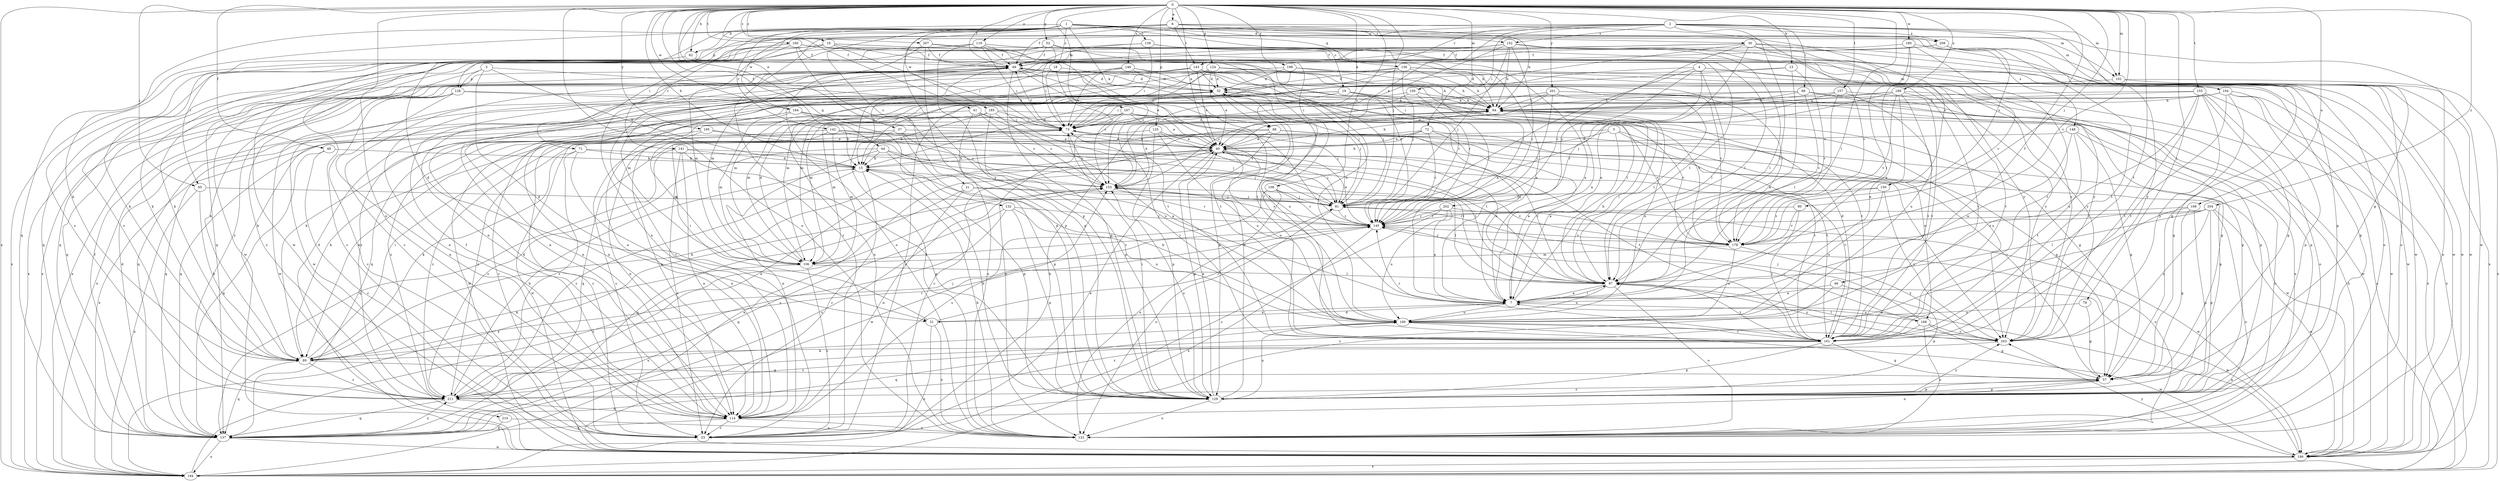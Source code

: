 strict digraph  {
0;
1;
2;
3;
4;
5;
6;
7;
13;
15;
16;
18;
19;
21;
23;
30;
31;
32;
37;
40;
41;
44;
46;
48;
49;
52;
57;
62;
64;
65;
66;
71;
72;
73;
78;
80;
81;
88;
89;
97;
100;
102;
104;
106;
108;
114;
119;
122;
124;
125;
128;
129;
132;
136;
137;
139;
141;
142;
143;
145;
146;
148;
150;
152;
153;
155;
157;
160;
161;
166;
167;
168;
169;
178;
180;
184;
185;
186;
189;
194;
195;
198;
201;
202;
203;
204;
207;
208;
210;
211;
0 -> 6  [label=a];
0 -> 13  [label=b];
0 -> 15  [label=b];
0 -> 16  [label=c];
0 -> 37  [label=e];
0 -> 40  [label=e];
0 -> 41  [label=f];
0 -> 44  [label=f];
0 -> 46  [label=f];
0 -> 48  [label=f];
0 -> 49  [label=f];
0 -> 52  [label=g];
0 -> 62  [label=h];
0 -> 65  [label=i];
0 -> 78  [label=j];
0 -> 80  [label=j];
0 -> 81  [label=j];
0 -> 88  [label=k];
0 -> 97  [label=l];
0 -> 100  [label=m];
0 -> 102  [label=m];
0 -> 108  [label=n];
0 -> 114  [label=n];
0 -> 119  [label=o];
0 -> 122  [label=o];
0 -> 124  [label=p];
0 -> 125  [label=p];
0 -> 132  [label=q];
0 -> 146  [label=s];
0 -> 155  [label=t];
0 -> 157  [label=t];
0 -> 160  [label=t];
0 -> 161  [label=t];
0 -> 166  [label=u];
0 -> 167  [label=u];
0 -> 178  [label=v];
0 -> 180  [label=w];
0 -> 184  [label=w];
0 -> 189  [label=x];
0 -> 194  [label=x];
0 -> 195  [label=y];
0 -> 198  [label=y];
0 -> 201  [label=y];
0 -> 204  [label=z];
0 -> 207  [label=z];
1 -> 18  [label=c];
1 -> 19  [label=c];
1 -> 21  [label=c];
1 -> 30  [label=d];
1 -> 31  [label=d];
1 -> 62  [label=h];
1 -> 88  [label=k];
1 -> 89  [label=k];
1 -> 102  [label=m];
1 -> 128  [label=p];
1 -> 136  [label=q];
1 -> 139  [label=r];
1 -> 141  [label=r];
1 -> 142  [label=r];
1 -> 148  [label=s];
1 -> 150  [label=s];
1 -> 184  [label=w];
1 -> 185  [label=w];
1 -> 186  [label=w];
1 -> 208  [label=z];
2 -> 23  [label=c];
2 -> 40  [label=e];
2 -> 57  [label=g];
2 -> 65  [label=i];
2 -> 66  [label=i];
2 -> 71  [label=i];
2 -> 72  [label=i];
2 -> 97  [label=l];
2 -> 102  [label=m];
2 -> 104  [label=m];
2 -> 143  [label=r];
2 -> 150  [label=s];
2 -> 152  [label=s];
2 -> 208  [label=z];
3 -> 15  [label=b];
3 -> 31  [label=d];
3 -> 128  [label=p];
3 -> 161  [label=t];
3 -> 210  [label=z];
4 -> 7  [label=a];
4 -> 73  [label=i];
4 -> 81  [label=j];
4 -> 97  [label=l];
4 -> 104  [label=m];
4 -> 202  [label=y];
4 -> 203  [label=y];
5 -> 7  [label=a];
5 -> 40  [label=e];
5 -> 137  [label=q];
5 -> 161  [label=t];
5 -> 168  [label=u];
6 -> 49  [label=f];
6 -> 64  [label=h];
6 -> 129  [label=p];
6 -> 137  [label=q];
6 -> 143  [label=r];
6 -> 152  [label=s];
6 -> 178  [label=v];
6 -> 186  [label=w];
7 -> 31  [label=d];
7 -> 32  [label=d];
7 -> 64  [label=h];
7 -> 97  [label=l];
7 -> 168  [label=u];
7 -> 169  [label=u];
13 -> 7  [label=a];
13 -> 15  [label=b];
13 -> 32  [label=d];
13 -> 178  [label=v];
15 -> 23  [label=c];
15 -> 153  [label=s];
15 -> 211  [label=z];
16 -> 23  [label=c];
16 -> 49  [label=f];
16 -> 64  [label=h];
16 -> 73  [label=i];
16 -> 89  [label=k];
16 -> 137  [label=q];
16 -> 161  [label=t];
18 -> 15  [label=b];
18 -> 32  [label=d];
18 -> 73  [label=i];
18 -> 153  [label=s];
18 -> 194  [label=x];
19 -> 64  [label=h];
19 -> 73  [label=i];
19 -> 114  [label=n];
19 -> 137  [label=q];
19 -> 161  [label=t];
19 -> 178  [label=v];
21 -> 81  [label=j];
21 -> 97  [label=l];
21 -> 114  [label=n];
21 -> 137  [label=q];
23 -> 40  [label=e];
23 -> 64  [label=h];
30 -> 7  [label=a];
30 -> 49  [label=f];
30 -> 122  [label=o];
30 -> 129  [label=p];
30 -> 137  [label=q];
30 -> 145  [label=r];
30 -> 153  [label=s];
30 -> 186  [label=w];
30 -> 194  [label=x];
31 -> 7  [label=a];
31 -> 73  [label=i];
31 -> 122  [label=o];
31 -> 145  [label=r];
31 -> 194  [label=x];
32 -> 64  [label=h];
32 -> 81  [label=j];
32 -> 89  [label=k];
32 -> 106  [label=m];
32 -> 129  [label=p];
32 -> 169  [label=u];
37 -> 23  [label=c];
37 -> 40  [label=e];
37 -> 89  [label=k];
37 -> 129  [label=p];
37 -> 153  [label=s];
40 -> 15  [label=b];
40 -> 64  [label=h];
40 -> 81  [label=j];
40 -> 89  [label=k];
40 -> 97  [label=l];
40 -> 129  [label=p];
40 -> 161  [label=t];
40 -> 169  [label=u];
41 -> 73  [label=i];
41 -> 122  [label=o];
41 -> 137  [label=q];
41 -> 153  [label=s];
41 -> 169  [label=u];
44 -> 15  [label=b];
44 -> 81  [label=j];
44 -> 97  [label=l];
44 -> 114  [label=n];
44 -> 129  [label=p];
44 -> 211  [label=z];
46 -> 7  [label=a];
46 -> 129  [label=p];
46 -> 211  [label=z];
48 -> 15  [label=b];
48 -> 23  [label=c];
48 -> 137  [label=q];
49 -> 32  [label=d];
49 -> 40  [label=e];
49 -> 97  [label=l];
49 -> 114  [label=n];
49 -> 129  [label=p];
49 -> 137  [label=q];
49 -> 145  [label=r];
49 -> 161  [label=t];
49 -> 178  [label=v];
49 -> 186  [label=w];
49 -> 194  [label=x];
52 -> 7  [label=a];
52 -> 49  [label=f];
52 -> 73  [label=i];
52 -> 89  [label=k];
52 -> 137  [label=q];
52 -> 161  [label=t];
52 -> 203  [label=y];
57 -> 73  [label=i];
57 -> 114  [label=n];
57 -> 129  [label=p];
57 -> 211  [label=z];
62 -> 89  [label=k];
62 -> 145  [label=r];
64 -> 73  [label=i];
64 -> 97  [label=l];
64 -> 122  [label=o];
64 -> 169  [label=u];
64 -> 211  [label=z];
65 -> 81  [label=j];
65 -> 89  [label=k];
65 -> 194  [label=x];
66 -> 64  [label=h];
66 -> 129  [label=p];
66 -> 137  [label=q];
66 -> 153  [label=s];
66 -> 178  [label=v];
66 -> 186  [label=w];
71 -> 15  [label=b];
71 -> 89  [label=k];
71 -> 114  [label=n];
71 -> 161  [label=t];
71 -> 211  [label=z];
72 -> 7  [label=a];
72 -> 15  [label=b];
72 -> 40  [label=e];
72 -> 145  [label=r];
72 -> 203  [label=y];
72 -> 211  [label=z];
73 -> 40  [label=e];
73 -> 49  [label=f];
73 -> 153  [label=s];
73 -> 186  [label=w];
73 -> 194  [label=x];
78 -> 57  [label=g];
78 -> 169  [label=u];
80 -> 145  [label=r];
80 -> 161  [label=t];
80 -> 178  [label=v];
81 -> 122  [label=o];
81 -> 145  [label=r];
81 -> 186  [label=w];
88 -> 23  [label=c];
88 -> 40  [label=e];
88 -> 57  [label=g];
88 -> 129  [label=p];
88 -> 153  [label=s];
88 -> 161  [label=t];
88 -> 211  [label=z];
89 -> 57  [label=g];
89 -> 73  [label=i];
89 -> 81  [label=j];
89 -> 137  [label=q];
89 -> 145  [label=r];
89 -> 211  [label=z];
97 -> 7  [label=a];
97 -> 40  [label=e];
97 -> 122  [label=o];
97 -> 161  [label=t];
97 -> 169  [label=u];
97 -> 186  [label=w];
97 -> 203  [label=y];
100 -> 23  [label=c];
100 -> 64  [label=h];
100 -> 73  [label=i];
100 -> 145  [label=r];
102 -> 106  [label=m];
102 -> 122  [label=o];
102 -> 194  [label=x];
104 -> 57  [label=g];
104 -> 64  [label=h];
104 -> 89  [label=k];
104 -> 114  [label=n];
104 -> 129  [label=p];
104 -> 161  [label=t];
104 -> 186  [label=w];
104 -> 194  [label=x];
106 -> 23  [label=c];
106 -> 32  [label=d];
106 -> 89  [label=k];
106 -> 97  [label=l];
106 -> 145  [label=r];
108 -> 81  [label=j];
108 -> 122  [label=o];
108 -> 145  [label=r];
108 -> 186  [label=w];
114 -> 23  [label=c];
114 -> 32  [label=d];
114 -> 49  [label=f];
114 -> 122  [label=o];
114 -> 137  [label=q];
114 -> 153  [label=s];
119 -> 49  [label=f];
119 -> 73  [label=i];
119 -> 97  [label=l];
119 -> 129  [label=p];
119 -> 153  [label=s];
119 -> 186  [label=w];
119 -> 203  [label=y];
119 -> 211  [label=z];
122 -> 15  [label=b];
122 -> 49  [label=f];
124 -> 32  [label=d];
124 -> 40  [label=e];
124 -> 73  [label=i];
124 -> 106  [label=m];
124 -> 114  [label=n];
124 -> 129  [label=p];
124 -> 178  [label=v];
125 -> 40  [label=e];
125 -> 81  [label=j];
125 -> 89  [label=k];
125 -> 129  [label=p];
125 -> 169  [label=u];
128 -> 23  [label=c];
128 -> 64  [label=h];
128 -> 114  [label=n];
128 -> 145  [label=r];
128 -> 186  [label=w];
128 -> 194  [label=x];
129 -> 15  [label=b];
129 -> 32  [label=d];
129 -> 40  [label=e];
129 -> 57  [label=g];
129 -> 73  [label=i];
129 -> 122  [label=o];
129 -> 153  [label=s];
129 -> 169  [label=u];
129 -> 203  [label=y];
132 -> 129  [label=p];
132 -> 137  [label=q];
132 -> 145  [label=r];
132 -> 169  [label=u];
132 -> 211  [label=z];
136 -> 32  [label=d];
136 -> 64  [label=h];
136 -> 81  [label=j];
136 -> 106  [label=m];
136 -> 186  [label=w];
136 -> 203  [label=y];
136 -> 211  [label=z];
137 -> 32  [label=d];
137 -> 49  [label=f];
137 -> 153  [label=s];
137 -> 186  [label=w];
137 -> 194  [label=x];
137 -> 211  [label=z];
139 -> 7  [label=a];
139 -> 49  [label=f];
139 -> 73  [label=i];
139 -> 97  [label=l];
139 -> 106  [label=m];
139 -> 186  [label=w];
141 -> 15  [label=b];
141 -> 23  [label=c];
141 -> 97  [label=l];
141 -> 114  [label=n];
141 -> 129  [label=p];
141 -> 137  [label=q];
142 -> 40  [label=e];
142 -> 81  [label=j];
142 -> 97  [label=l];
142 -> 106  [label=m];
142 -> 114  [label=n];
142 -> 186  [label=w];
143 -> 23  [label=c];
143 -> 32  [label=d];
143 -> 40  [label=e];
143 -> 81  [label=j];
143 -> 89  [label=k];
143 -> 145  [label=r];
143 -> 161  [label=t];
143 -> 194  [label=x];
145 -> 40  [label=e];
145 -> 153  [label=s];
145 -> 178  [label=v];
145 -> 194  [label=x];
146 -> 32  [label=d];
146 -> 64  [label=h];
146 -> 73  [label=i];
146 -> 81  [label=j];
146 -> 106  [label=m];
146 -> 122  [label=o];
148 -> 7  [label=a];
148 -> 40  [label=e];
148 -> 57  [label=g];
148 -> 122  [label=o];
148 -> 161  [label=t];
150 -> 81  [label=j];
150 -> 169  [label=u];
150 -> 178  [label=v];
150 -> 203  [label=y];
152 -> 23  [label=c];
152 -> 49  [label=f];
152 -> 64  [label=h];
152 -> 81  [label=j];
152 -> 97  [label=l];
152 -> 114  [label=n];
152 -> 145  [label=r];
152 -> 153  [label=s];
152 -> 161  [label=t];
152 -> 186  [label=w];
153 -> 64  [label=h];
153 -> 81  [label=j];
153 -> 145  [label=r];
153 -> 178  [label=v];
153 -> 194  [label=x];
155 -> 57  [label=g];
155 -> 64  [label=h];
155 -> 122  [label=o];
155 -> 161  [label=t];
155 -> 169  [label=u];
155 -> 194  [label=x];
155 -> 203  [label=y];
155 -> 211  [label=z];
157 -> 64  [label=h];
157 -> 97  [label=l];
157 -> 129  [label=p];
157 -> 145  [label=r];
157 -> 161  [label=t];
160 -> 7  [label=a];
160 -> 49  [label=f];
160 -> 57  [label=g];
160 -> 106  [label=m];
160 -> 129  [label=p];
160 -> 194  [label=x];
160 -> 211  [label=z];
161 -> 32  [label=d];
161 -> 57  [label=g];
161 -> 73  [label=i];
161 -> 129  [label=p];
161 -> 145  [label=r];
161 -> 211  [label=z];
166 -> 57  [label=g];
166 -> 114  [label=n];
166 -> 129  [label=p];
166 -> 145  [label=r];
167 -> 40  [label=e];
167 -> 57  [label=g];
167 -> 73  [label=i];
167 -> 81  [label=j];
167 -> 106  [label=m];
167 -> 122  [label=o];
167 -> 137  [label=q];
167 -> 178  [label=v];
168 -> 57  [label=g];
168 -> 81  [label=j];
168 -> 122  [label=o];
168 -> 145  [label=r];
168 -> 203  [label=y];
168 -> 211  [label=z];
169 -> 15  [label=b];
169 -> 49  [label=f];
169 -> 137  [label=q];
169 -> 161  [label=t];
169 -> 186  [label=w];
169 -> 203  [label=y];
178 -> 106  [label=m];
178 -> 145  [label=r];
178 -> 169  [label=u];
178 -> 203  [label=y];
180 -> 7  [label=a];
180 -> 49  [label=f];
180 -> 97  [label=l];
180 -> 122  [label=o];
180 -> 178  [label=v];
184 -> 15  [label=b];
184 -> 73  [label=i];
184 -> 106  [label=m];
184 -> 178  [label=v];
184 -> 186  [label=w];
185 -> 15  [label=b];
185 -> 23  [label=c];
185 -> 73  [label=i];
185 -> 114  [label=n];
185 -> 129  [label=p];
185 -> 153  [label=s];
185 -> 203  [label=y];
186 -> 7  [label=a];
186 -> 64  [label=h];
186 -> 194  [label=x];
186 -> 203  [label=y];
189 -> 7  [label=a];
189 -> 64  [label=h];
189 -> 81  [label=j];
189 -> 106  [label=m];
189 -> 161  [label=t];
189 -> 169  [label=u];
189 -> 178  [label=v];
189 -> 194  [label=x];
194 -> 40  [label=e];
194 -> 153  [label=s];
195 -> 7  [label=a];
195 -> 23  [label=c];
195 -> 40  [label=e];
195 -> 106  [label=m];
198 -> 15  [label=b];
198 -> 32  [label=d];
198 -> 64  [label=h];
198 -> 114  [label=n];
198 -> 161  [label=t];
201 -> 40  [label=e];
201 -> 57  [label=g];
201 -> 64  [label=h];
201 -> 73  [label=i];
201 -> 97  [label=l];
201 -> 129  [label=p];
201 -> 145  [label=r];
202 -> 7  [label=a];
202 -> 23  [label=c];
202 -> 122  [label=o];
202 -> 145  [label=r];
202 -> 169  [label=u];
203 -> 89  [label=k];
203 -> 97  [label=l];
204 -> 97  [label=l];
204 -> 122  [label=o];
204 -> 129  [label=p];
204 -> 145  [label=r];
204 -> 178  [label=v];
204 -> 186  [label=w];
204 -> 203  [label=y];
207 -> 7  [label=a];
207 -> 49  [label=f];
207 -> 122  [label=o];
207 -> 129  [label=p];
207 -> 203  [label=y];
208 -> 49  [label=f];
208 -> 114  [label=n];
208 -> 161  [label=t];
208 -> 186  [label=w];
208 -> 203  [label=y];
210 -> 122  [label=o];
210 -> 137  [label=q];
211 -> 15  [label=b];
211 -> 32  [label=d];
211 -> 40  [label=e];
211 -> 114  [label=n];
211 -> 137  [label=q];
211 -> 169  [label=u];
}
